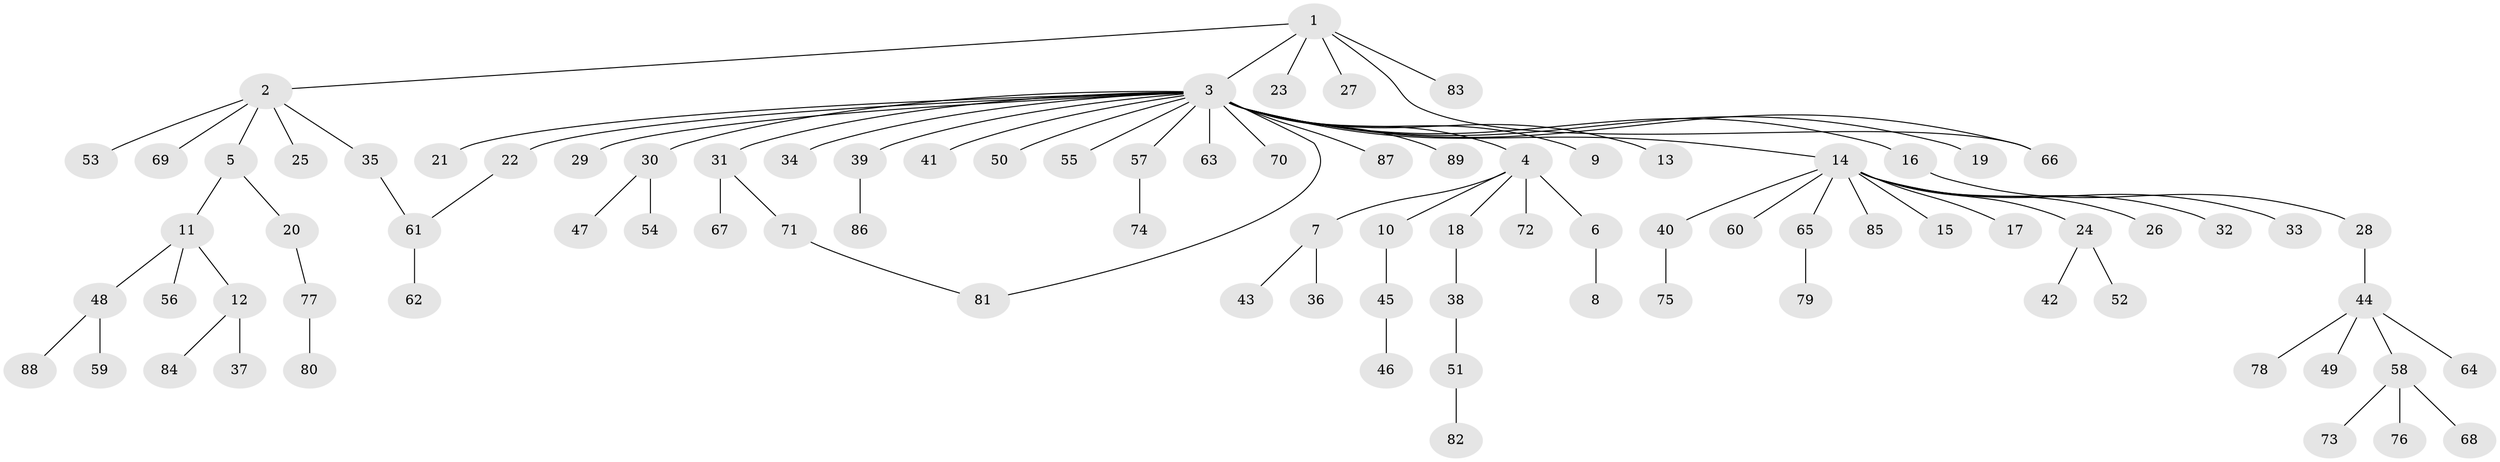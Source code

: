 // coarse degree distribution, {21: 0.022727272727272728, 1: 0.8181818181818182, 2: 0.06818181818181818, 5: 0.045454545454545456, 6: 0.022727272727272728, 7: 0.022727272727272728}
// Generated by graph-tools (version 1.1) at 2025/51/03/04/25 21:51:31]
// undirected, 89 vertices, 91 edges
graph export_dot {
graph [start="1"]
  node [color=gray90,style=filled];
  1;
  2;
  3;
  4;
  5;
  6;
  7;
  8;
  9;
  10;
  11;
  12;
  13;
  14;
  15;
  16;
  17;
  18;
  19;
  20;
  21;
  22;
  23;
  24;
  25;
  26;
  27;
  28;
  29;
  30;
  31;
  32;
  33;
  34;
  35;
  36;
  37;
  38;
  39;
  40;
  41;
  42;
  43;
  44;
  45;
  46;
  47;
  48;
  49;
  50;
  51;
  52;
  53;
  54;
  55;
  56;
  57;
  58;
  59;
  60;
  61;
  62;
  63;
  64;
  65;
  66;
  67;
  68;
  69;
  70;
  71;
  72;
  73;
  74;
  75;
  76;
  77;
  78;
  79;
  80;
  81;
  82;
  83;
  84;
  85;
  86;
  87;
  88;
  89;
  1 -- 2;
  1 -- 3;
  1 -- 23;
  1 -- 27;
  1 -- 66;
  1 -- 83;
  2 -- 5;
  2 -- 25;
  2 -- 35;
  2 -- 53;
  2 -- 69;
  3 -- 4;
  3 -- 9;
  3 -- 13;
  3 -- 14;
  3 -- 16;
  3 -- 19;
  3 -- 21;
  3 -- 22;
  3 -- 29;
  3 -- 30;
  3 -- 31;
  3 -- 34;
  3 -- 39;
  3 -- 41;
  3 -- 50;
  3 -- 55;
  3 -- 57;
  3 -- 63;
  3 -- 66;
  3 -- 70;
  3 -- 81;
  3 -- 87;
  3 -- 89;
  4 -- 6;
  4 -- 7;
  4 -- 10;
  4 -- 18;
  4 -- 72;
  5 -- 11;
  5 -- 20;
  6 -- 8;
  7 -- 36;
  7 -- 43;
  10 -- 45;
  11 -- 12;
  11 -- 48;
  11 -- 56;
  12 -- 37;
  12 -- 84;
  14 -- 15;
  14 -- 17;
  14 -- 24;
  14 -- 26;
  14 -- 32;
  14 -- 33;
  14 -- 40;
  14 -- 60;
  14 -- 65;
  14 -- 85;
  16 -- 28;
  18 -- 38;
  20 -- 77;
  22 -- 61;
  24 -- 42;
  24 -- 52;
  28 -- 44;
  30 -- 47;
  30 -- 54;
  31 -- 67;
  31 -- 71;
  35 -- 61;
  38 -- 51;
  39 -- 86;
  40 -- 75;
  44 -- 49;
  44 -- 58;
  44 -- 64;
  44 -- 78;
  45 -- 46;
  48 -- 59;
  48 -- 88;
  51 -- 82;
  57 -- 74;
  58 -- 68;
  58 -- 73;
  58 -- 76;
  61 -- 62;
  65 -- 79;
  71 -- 81;
  77 -- 80;
}
